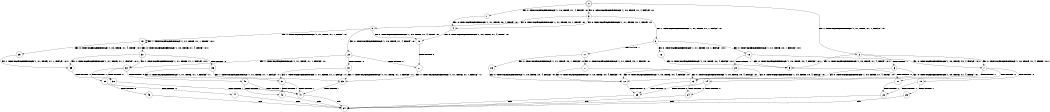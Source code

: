 digraph BCG {
size = "7, 10.5";
center = TRUE;
node [shape = circle];
0 [peripheries = 2];
0 -> 1 [label = "EX !0 !ATOMIC_EXCH_BRANCH (1, +0, TRUE, +1, 4, FALSE) !:0:"];
0 -> 2 [label = "EX !1 !ATOMIC_EXCH_BRANCH (1, +1, TRUE, +1, 1, FALSE) !:0:"];
0 -> 3 [label = "EX !0 !ATOMIC_EXCH_BRANCH (1, +0, TRUE, +1, 4, FALSE) !:0:"];
1 -> 4 [label = "EX !0 !ATOMIC_EXCH_BRANCH (1, +1, TRUE, +0, 1, TRUE) !:0:"];
2 -> 5 [label = "EX !0 !ATOMIC_EXCH_BRANCH (1, +0, TRUE, +1, 4, TRUE) !:0:1:"];
2 -> 6 [label = "TERMINATE !1"];
2 -> 7 [label = "EX !0 !ATOMIC_EXCH_BRANCH (1, +0, TRUE, +1, 4, TRUE) !:0:1:"];
3 -> 4 [label = "EX !0 !ATOMIC_EXCH_BRANCH (1, +1, TRUE, +0, 1, TRUE) !:0:"];
3 -> 8 [label = "EX !1 !ATOMIC_EXCH_BRANCH (1, +1, TRUE, +1, 1, FALSE) !:0:"];
3 -> 9 [label = "EX !0 !ATOMIC_EXCH_BRANCH (1, +1, TRUE, +0, 1, TRUE) !:0:"];
4 -> 10 [label = "EX !0 !ATOMIC_EXCH_BRANCH (1, +0, TRUE, +1, 4, TRUE) !:0:"];
5 -> 11 [label = "TERMINATE !0"];
6 -> 12 [label = "EX !0 !ATOMIC_EXCH_BRANCH (1, +0, TRUE, +1, 4, TRUE) !:0:"];
6 -> 13 [label = "EX !0 !ATOMIC_EXCH_BRANCH (1, +0, TRUE, +1, 4, TRUE) !:0:"];
7 -> 11 [label = "TERMINATE !0"];
7 -> 14 [label = "TERMINATE !1"];
7 -> 15 [label = "TERMINATE !0"];
8 -> 16 [label = "EX !0 !ATOMIC_EXCH_BRANCH (1, +1, TRUE, +0, 1, FALSE) !:0:1:"];
8 -> 17 [label = "TERMINATE !1"];
8 -> 18 [label = "EX !0 !ATOMIC_EXCH_BRANCH (1, +1, TRUE, +0, 1, FALSE) !:0:1:"];
9 -> 10 [label = "EX !0 !ATOMIC_EXCH_BRANCH (1, +0, TRUE, +1, 4, TRUE) !:0:"];
9 -> 19 [label = "EX !1 !ATOMIC_EXCH_BRANCH (1, +1, TRUE, +1, 1, TRUE) !:0:"];
9 -> 20 [label = "EX !0 !ATOMIC_EXCH_BRANCH (1, +0, TRUE, +1, 4, TRUE) !:0:"];
10 -> 21 [label = "TERMINATE !0"];
11 -> 22 [label = "TERMINATE !1"];
12 -> 23 [label = "TERMINATE !0"];
13 -> 23 [label = "TERMINATE !0"];
13 -> 24 [label = "TERMINATE !0"];
14 -> 23 [label = "TERMINATE !0"];
14 -> 24 [label = "TERMINATE !0"];
15 -> 22 [label = "TERMINATE !1"];
15 -> 25 [label = "TERMINATE !1"];
16 -> 5 [label = "EX !0 !ATOMIC_EXCH_BRANCH (1, +0, TRUE, +0, 4, FALSE) !:0:1:"];
17 -> 26 [label = "EX !0 !ATOMIC_EXCH_BRANCH (1, +1, TRUE, +0, 1, FALSE) !:0:"];
17 -> 27 [label = "EX !0 !ATOMIC_EXCH_BRANCH (1, +1, TRUE, +0, 1, FALSE) !:0:"];
18 -> 5 [label = "EX !0 !ATOMIC_EXCH_BRANCH (1, +0, TRUE, +0, 4, FALSE) !:0:1:"];
18 -> 28 [label = "TERMINATE !1"];
18 -> 7 [label = "EX !0 !ATOMIC_EXCH_BRANCH (1, +0, TRUE, +0, 4, FALSE) !:0:1:"];
19 -> 29 [label = "EX !0 !ATOMIC_EXCH_BRANCH (1, +0, TRUE, +1, 4, TRUE) !:0:1:"];
19 -> 19 [label = "EX !1 !ATOMIC_EXCH_BRANCH (1, +1, TRUE, +1, 1, TRUE) !:0:1:"];
19 -> 30 [label = "EX !0 !ATOMIC_EXCH_BRANCH (1, +0, TRUE, +1, 4, TRUE) !:0:1:"];
20 -> 21 [label = "TERMINATE !0"];
20 -> 31 [label = "TERMINATE !0"];
20 -> 32 [label = "EX !1 !ATOMIC_EXCH_BRANCH (1, +1, TRUE, +1, 1, FALSE) !:0:"];
21 -> 33 [label = "EX !1 !ATOMIC_EXCH_BRANCH (1, +1, TRUE, +1, 1, FALSE) !:1:"];
22 -> 34 [label = "exit"];
23 -> 34 [label = "exit"];
24 -> 34 [label = "exit"];
25 -> 34 [label = "exit"];
26 -> 12 [label = "EX !0 !ATOMIC_EXCH_BRANCH (1, +0, TRUE, +0, 4, FALSE) !:0:"];
27 -> 12 [label = "EX !0 !ATOMIC_EXCH_BRANCH (1, +0, TRUE, +0, 4, FALSE) !:0:"];
27 -> 13 [label = "EX !0 !ATOMIC_EXCH_BRANCH (1, +0, TRUE, +0, 4, FALSE) !:0:"];
28 -> 12 [label = "EX !0 !ATOMIC_EXCH_BRANCH (1, +0, TRUE, +0, 4, FALSE) !:0:"];
28 -> 13 [label = "EX !0 !ATOMIC_EXCH_BRANCH (1, +0, TRUE, +0, 4, FALSE) !:0:"];
29 -> 35 [label = "EX !1 !ATOMIC_EXCH_BRANCH (1, +1, TRUE, +1, 1, FALSE) !:0:1:"];
30 -> 35 [label = "EX !1 !ATOMIC_EXCH_BRANCH (1, +1, TRUE, +1, 1, FALSE) !:0:1:"];
30 -> 36 [label = "TERMINATE !0"];
30 -> 32 [label = "EX !1 !ATOMIC_EXCH_BRANCH (1, +1, TRUE, +1, 1, FALSE) !:0:1:"];
31 -> 33 [label = "EX !1 !ATOMIC_EXCH_BRANCH (1, +1, TRUE, +1, 1, FALSE) !:1:"];
31 -> 37 [label = "EX !1 !ATOMIC_EXCH_BRANCH (1, +1, TRUE, +1, 1, FALSE) !:1:"];
32 -> 38 [label = "TERMINATE !0"];
32 -> 39 [label = "TERMINATE !1"];
32 -> 40 [label = "TERMINATE !0"];
33 -> 41 [label = "TERMINATE !1"];
35 -> 38 [label = "TERMINATE !0"];
36 -> 33 [label = "EX !1 !ATOMIC_EXCH_BRANCH (1, +1, TRUE, +1, 1, FALSE) !:1:"];
36 -> 37 [label = "EX !1 !ATOMIC_EXCH_BRANCH (1, +1, TRUE, +1, 1, FALSE) !:1:"];
37 -> 41 [label = "TERMINATE !1"];
37 -> 42 [label = "TERMINATE !1"];
38 -> 41 [label = "TERMINATE !1"];
39 -> 43 [label = "TERMINATE !0"];
39 -> 44 [label = "TERMINATE !0"];
40 -> 41 [label = "TERMINATE !1"];
40 -> 42 [label = "TERMINATE !1"];
41 -> 34 [label = "exit"];
42 -> 34 [label = "exit"];
43 -> 34 [label = "exit"];
44 -> 34 [label = "exit"];
}
